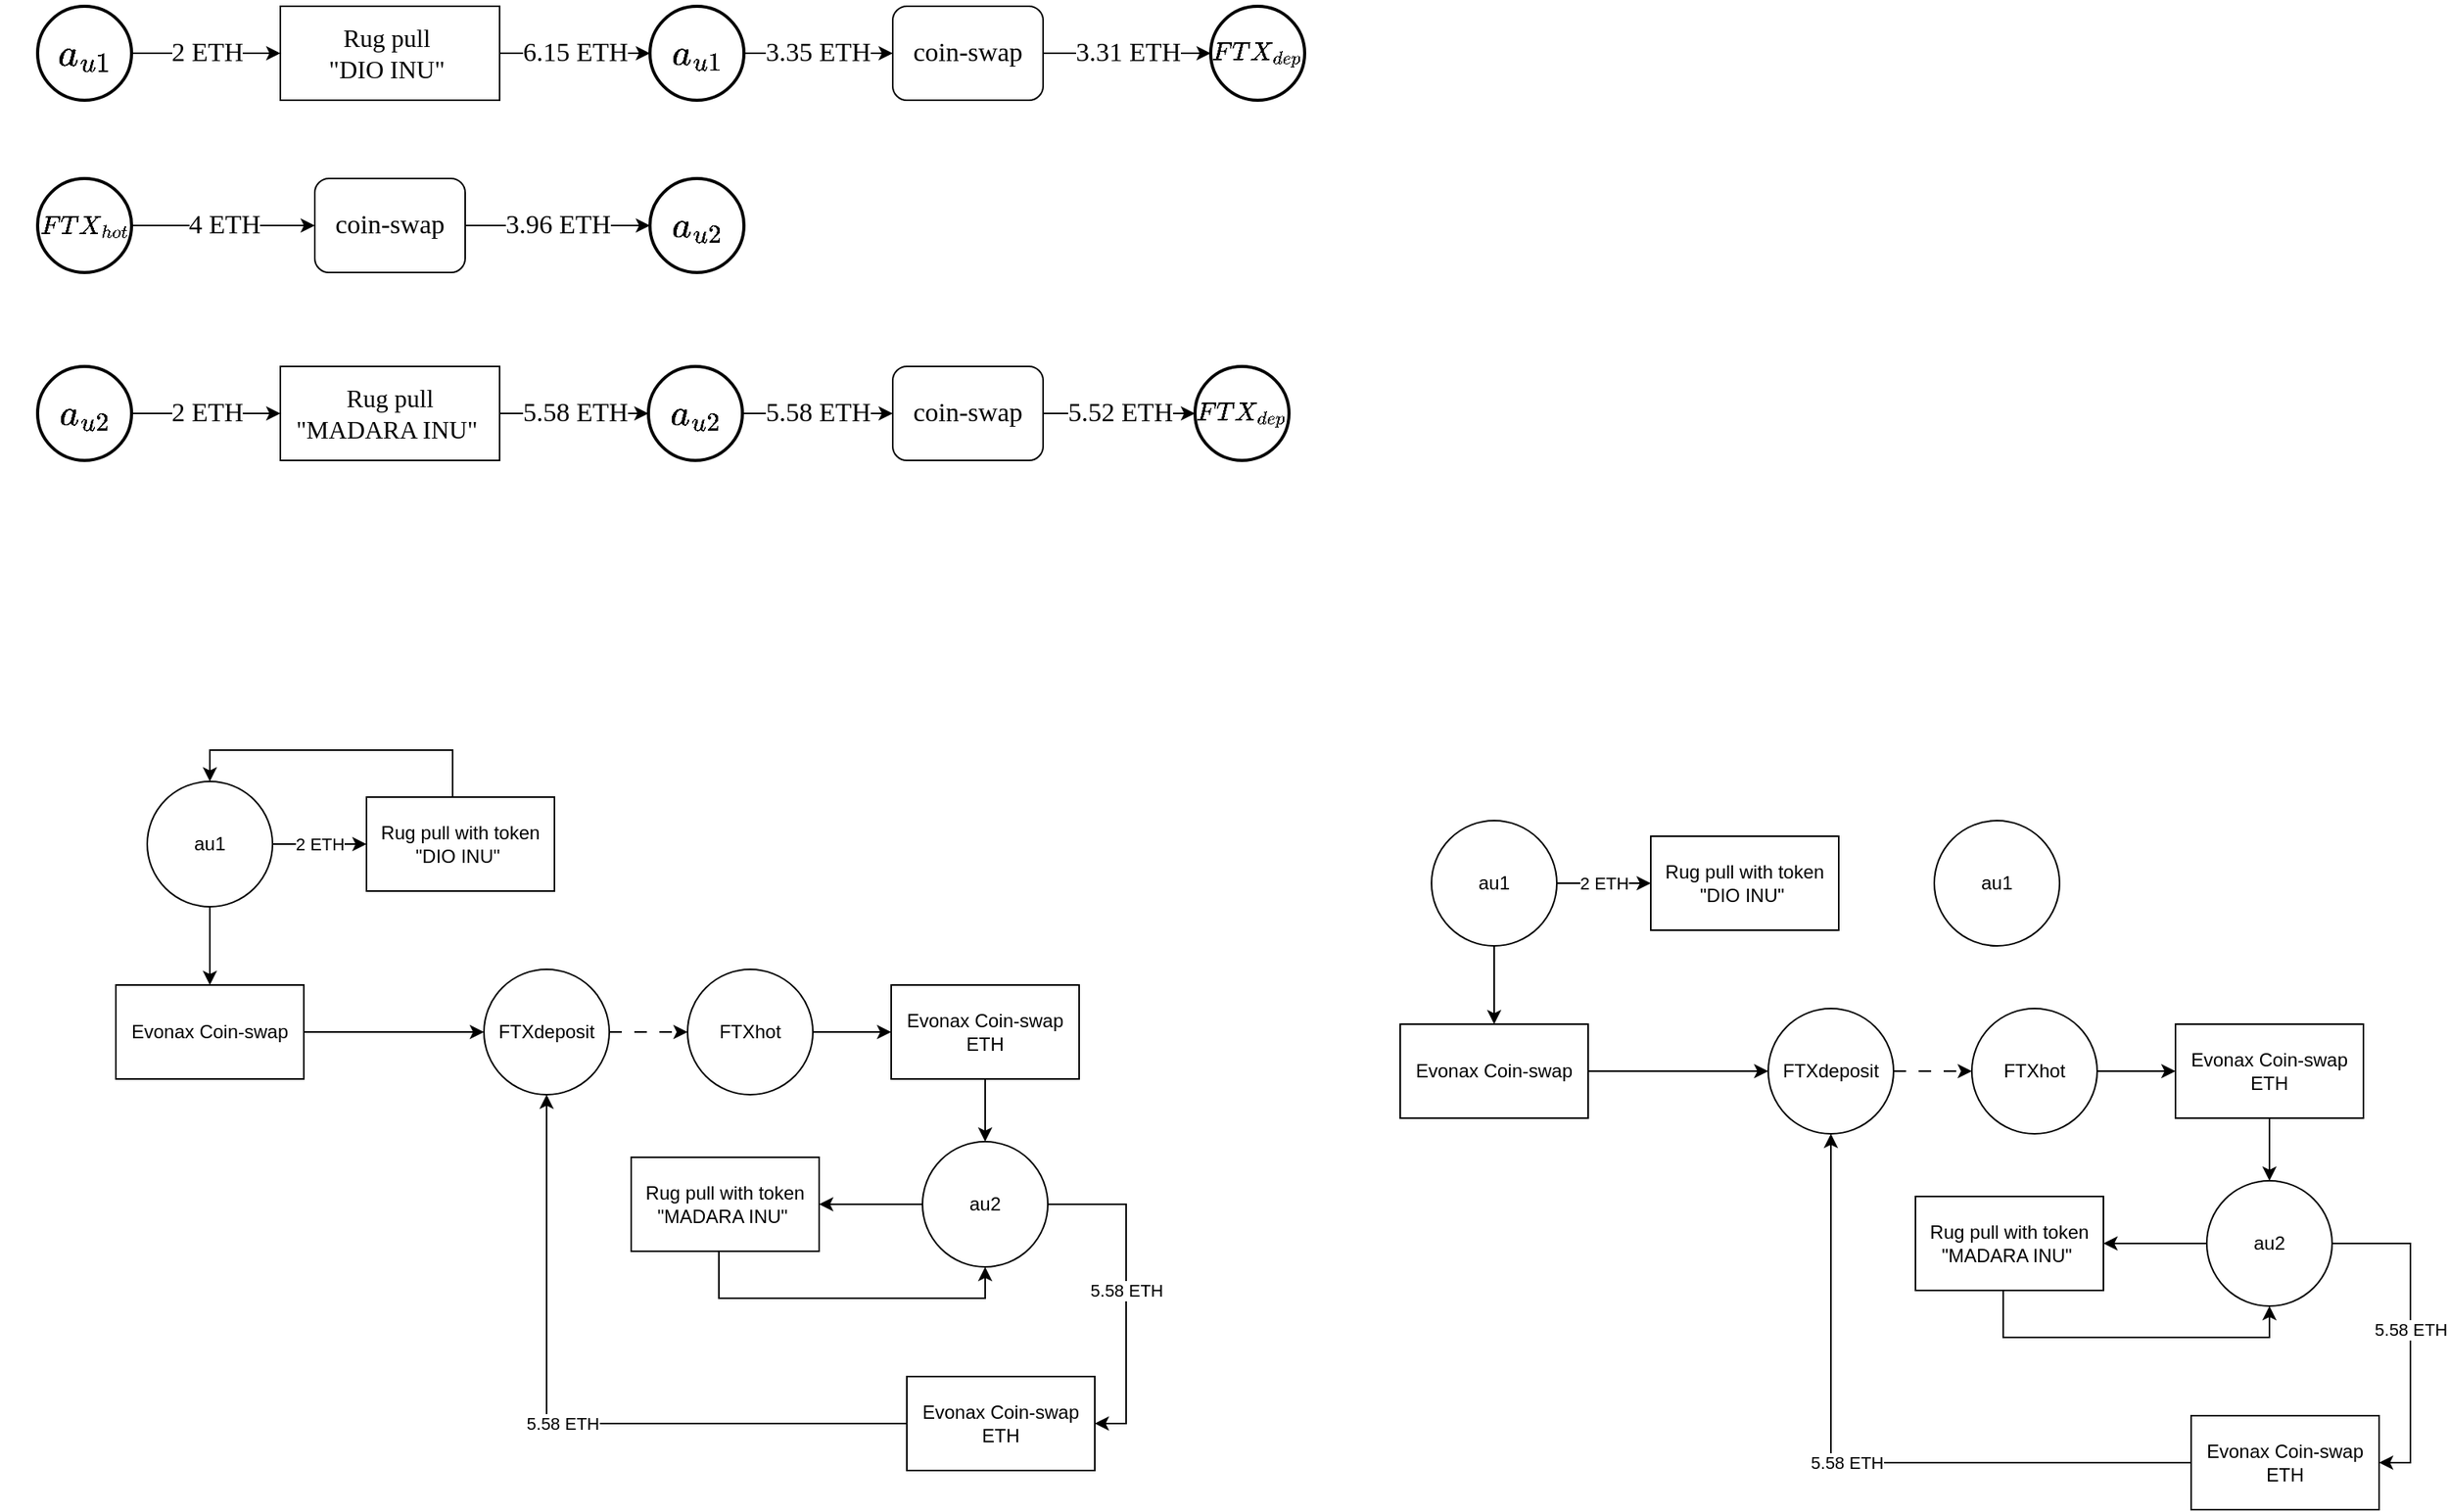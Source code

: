 <mxfile version="24.4.8" type="github">
  <diagram name="Seite-1" id="W82PlnvRWBCRj4MligmQ">
    <mxGraphModel dx="1071" dy="576" grid="1" gridSize="10" guides="1" tooltips="1" connect="1" arrows="1" fold="1" page="1" pageScale="1" pageWidth="827" pageHeight="1169" math="1" shadow="0">
      <root>
        <mxCell id="0" />
        <mxCell id="1" parent="0" />
        <mxCell id="ZjJuexm5JRDCjWlvDGG2-36" value="2 ETH" style="edgeStyle=orthogonalEdgeStyle;rounded=0;orthogonalLoop=1;jettySize=auto;html=1;entryX=0;entryY=0.5;entryDx=0;entryDy=0;exitX=1;exitY=0.5;exitDx=0;exitDy=0;fontSize=17;fontFamily=Computer Modern;fontSource=https%3A%2F%2Ffonts.googleapis.com%2Fcss%3Ffamily%3DComputer%2BModern;" parent="1" source="KJkhIbnz85qWbtbBBVFo-1" target="ZjJuexm5JRDCjWlvDGG2-37" edge="1">
          <mxGeometry relative="1" as="geometry">
            <mxPoint x="210" y="140" as="targetPoint" />
            <mxPoint x="110" y="140" as="sourcePoint" />
          </mxGeometry>
        </mxCell>
        <mxCell id="ZjJuexm5JRDCjWlvDGG2-53" value="6.15 ETH" style="edgeStyle=orthogonalEdgeStyle;rounded=0;orthogonalLoop=1;jettySize=auto;html=1;entryX=0;entryY=0.5;entryDx=0;entryDy=0;fontFamily=Computer Modern;fontSource=https%3A%2F%2Ffonts.googleapis.com%2Fcss%3Ffamily%3DComputer%2BModern;fontSize=17;" parent="1" source="ZjJuexm5JRDCjWlvDGG2-37" target="KJkhIbnz85qWbtbBBVFo-2" edge="1">
          <mxGeometry relative="1" as="geometry">
            <mxPoint x="375" y="140" as="targetPoint" />
          </mxGeometry>
        </mxCell>
        <mxCell id="ZjJuexm5JRDCjWlvDGG2-37" value="&lt;span style=&quot;font-size: 16px;&quot;&gt;Rug pull&amp;nbsp;&lt;/span&gt;&lt;div&gt;&lt;span style=&quot;font-size: 16px;&quot;&gt;&quot;DIO INU&quot;&amp;nbsp;&lt;/span&gt;&lt;/div&gt;" style="rounded=0;whiteSpace=wrap;html=1;fontFamily=Computer Modern;fontSize=16;fontStyle=0;fontSource=https%3A%2F%2Ffonts.googleapis.com%2Fcss%3Ffamily%3DComputer%2BModern;" parent="1" vertex="1">
          <mxGeometry x="195" y="110" width="140" height="60" as="geometry" />
        </mxCell>
        <mxCell id="ZjJuexm5JRDCjWlvDGG2-44" value="3.35 ETH" style="edgeStyle=orthogonalEdgeStyle;rounded=0;orthogonalLoop=1;jettySize=auto;html=1;entryX=0;entryY=0.5;entryDx=0;entryDy=0;exitX=1;exitY=0.5;exitDx=0;exitDy=0;fontFamily=Computer Modern;fontSource=https%3A%2F%2Ffonts.googleapis.com%2Fcss%3Ffamily%3DComputer%2BModern;fontSize=17;" parent="1" source="KJkhIbnz85qWbtbBBVFo-2" target="GaLtBS_WFOr5p7Ct3-l7-18" edge="1">
          <mxGeometry x="-0.009" relative="1" as="geometry">
            <mxPoint x="489" y="140" as="targetPoint" />
            <mxPoint as="offset" />
            <mxPoint x="455" y="140" as="sourcePoint" />
          </mxGeometry>
        </mxCell>
        <mxCell id="GaLtBS_WFOr5p7Ct3-l7-1" value="3.31 ETH" style="edgeStyle=orthogonalEdgeStyle;rounded=0;orthogonalLoop=1;jettySize=auto;html=1;entryX=0;entryY=0.5;entryDx=0;entryDy=0;fontFamily=Computer Modern;fontSource=https%3A%2F%2Ffonts.googleapis.com%2Fcss%3Ffamily%3DComputer%2BModern;fontSize=17;exitX=1;exitY=0.5;exitDx=0;exitDy=0;" parent="1" target="KJkhIbnz85qWbtbBBVFo-4" edge="1" source="GaLtBS_WFOr5p7Ct3-l7-18">
          <mxGeometry x="0.002" relative="1" as="geometry">
            <mxPoint x="625" y="141" as="sourcePoint" />
            <mxPoint as="offset" />
            <mxPoint x="705" y="140" as="targetPoint" />
          </mxGeometry>
        </mxCell>
        <mxCell id="ZjJuexm5JRDCjWlvDGG2-47" value="4 ETH" style="edgeStyle=orthogonalEdgeStyle;rounded=0;orthogonalLoop=1;jettySize=auto;html=1;exitX=1;exitY=0.5;exitDx=0;exitDy=0;entryX=0;entryY=0.5;entryDx=0;entryDy=0;fontFamily=Computer Modern;fontSource=https%3A%2F%2Ffonts.googleapis.com%2Fcss%3Ffamily%3DComputer%2BModern;fontSize=17;" parent="1" source="KJkhIbnz85qWbtbBBVFo-3" edge="1" target="KJkhIbnz85qWbtbBBVFo-10">
          <mxGeometry relative="1" as="geometry">
            <mxPoint x="187" y="250" as="targetPoint" />
            <mxPoint x="110" y="250" as="sourcePoint" />
          </mxGeometry>
        </mxCell>
        <mxCell id="ZjJuexm5JRDCjWlvDGG2-49" value="3.96 ETH" style="edgeStyle=orthogonalEdgeStyle;rounded=0;orthogonalLoop=1;jettySize=auto;html=1;entryX=0;entryY=0.5;entryDx=0;entryDy=0;exitX=1;exitY=0.5;exitDx=0;exitDy=0;fontFamily=Computer Modern;fontSource=https%3A%2F%2Ffonts.googleapis.com%2Fcss%3Ffamily%3DComputer%2BModern;fontSize=17;" parent="1" source="KJkhIbnz85qWbtbBBVFo-10" target="KJkhIbnz85qWbtbBBVFo-5" edge="1">
          <mxGeometry relative="1" as="geometry">
            <mxPoint x="315" y="250" as="sourcePoint" />
            <mxPoint x="375" y="250" as="targetPoint" />
          </mxGeometry>
        </mxCell>
        <mxCell id="ZjJuexm5JRDCjWlvDGG2-64" value="2 ETH" style="edgeStyle=orthogonalEdgeStyle;rounded=0;orthogonalLoop=1;jettySize=auto;html=1;entryX=0;entryY=0.5;entryDx=0;entryDy=0;" parent="1" source="ZjJuexm5JRDCjWlvDGG2-65" target="ZjJuexm5JRDCjWlvDGG2-67" edge="1">
          <mxGeometry relative="1" as="geometry">
            <mxPoint x="290" y="645" as="targetPoint" />
          </mxGeometry>
        </mxCell>
        <mxCell id="ZjJuexm5JRDCjWlvDGG2-88" value="" style="edgeStyle=orthogonalEdgeStyle;rounded=0;orthogonalLoop=1;jettySize=auto;html=1;" parent="1" source="ZjJuexm5JRDCjWlvDGG2-65" target="ZjJuexm5JRDCjWlvDGG2-71" edge="1">
          <mxGeometry relative="1" as="geometry" />
        </mxCell>
        <mxCell id="ZjJuexm5JRDCjWlvDGG2-65" value="au1" style="ellipse;whiteSpace=wrap;html=1;aspect=fixed;" parent="1" vertex="1">
          <mxGeometry x="110" y="605" width="80" height="80" as="geometry" />
        </mxCell>
        <mxCell id="ZjJuexm5JRDCjWlvDGG2-87" style="edgeStyle=orthogonalEdgeStyle;rounded=0;orthogonalLoop=1;jettySize=auto;html=1;entryX=0.5;entryY=0;entryDx=0;entryDy=0;" parent="1" source="ZjJuexm5JRDCjWlvDGG2-67" target="ZjJuexm5JRDCjWlvDGG2-65" edge="1">
          <mxGeometry relative="1" as="geometry">
            <Array as="points">
              <mxPoint x="305" y="585" />
              <mxPoint x="150" y="585" />
            </Array>
          </mxGeometry>
        </mxCell>
        <mxCell id="ZjJuexm5JRDCjWlvDGG2-67" value="Rug pull with token &quot;DIO INU&quot;&amp;nbsp;" style="rounded=0;whiteSpace=wrap;html=1;" parent="1" vertex="1">
          <mxGeometry x="250" y="615" width="120" height="60" as="geometry" />
        </mxCell>
        <mxCell id="ZjJuexm5JRDCjWlvDGG2-89" style="edgeStyle=orthogonalEdgeStyle;rounded=0;orthogonalLoop=1;jettySize=auto;html=1;entryX=0;entryY=0.5;entryDx=0;entryDy=0;" parent="1" source="ZjJuexm5JRDCjWlvDGG2-71" target="ZjJuexm5JRDCjWlvDGG2-72" edge="1">
          <mxGeometry relative="1" as="geometry" />
        </mxCell>
        <mxCell id="ZjJuexm5JRDCjWlvDGG2-71" value="Evonax Coin-swap" style="rounded=0;whiteSpace=wrap;html=1;" parent="1" vertex="1">
          <mxGeometry x="90" y="735" width="120" height="60" as="geometry" />
        </mxCell>
        <mxCell id="ZjJuexm5JRDCjWlvDGG2-95" style="edgeStyle=orthogonalEdgeStyle;rounded=0;orthogonalLoop=1;jettySize=auto;html=1;entryX=0;entryY=0.5;entryDx=0;entryDy=0;dashed=1;dashPattern=8 8;" parent="1" source="ZjJuexm5JRDCjWlvDGG2-72" target="ZjJuexm5JRDCjWlvDGG2-74" edge="1">
          <mxGeometry relative="1" as="geometry" />
        </mxCell>
        <mxCell id="ZjJuexm5JRDCjWlvDGG2-72" value="FTXdeposit" style="ellipse;whiteSpace=wrap;html=1;aspect=fixed;" parent="1" vertex="1">
          <mxGeometry x="325" y="725" width="80" height="80" as="geometry" />
        </mxCell>
        <mxCell id="ZjJuexm5JRDCjWlvDGG2-73" style="edgeStyle=orthogonalEdgeStyle;rounded=0;orthogonalLoop=1;jettySize=auto;html=1;exitX=1;exitY=0.5;exitDx=0;exitDy=0;entryX=0;entryY=0.5;entryDx=0;entryDy=0;" parent="1" source="ZjJuexm5JRDCjWlvDGG2-74" target="ZjJuexm5JRDCjWlvDGG2-76" edge="1">
          <mxGeometry relative="1" as="geometry" />
        </mxCell>
        <mxCell id="ZjJuexm5JRDCjWlvDGG2-74" value="FTXhot" style="ellipse;whiteSpace=wrap;html=1;aspect=fixed;" parent="1" vertex="1">
          <mxGeometry x="455" y="725" width="80" height="80" as="geometry" />
        </mxCell>
        <mxCell id="ZjJuexm5JRDCjWlvDGG2-90" style="edgeStyle=orthogonalEdgeStyle;rounded=0;orthogonalLoop=1;jettySize=auto;html=1;entryX=0.5;entryY=0;entryDx=0;entryDy=0;" parent="1" source="ZjJuexm5JRDCjWlvDGG2-76" target="ZjJuexm5JRDCjWlvDGG2-78" edge="1">
          <mxGeometry relative="1" as="geometry" />
        </mxCell>
        <mxCell id="ZjJuexm5JRDCjWlvDGG2-76" value="Evonax Coin-swap&lt;div&gt;ETH&lt;/div&gt;" style="rounded=0;whiteSpace=wrap;html=1;" parent="1" vertex="1">
          <mxGeometry x="585" y="735" width="120" height="60" as="geometry" />
        </mxCell>
        <mxCell id="ZjJuexm5JRDCjWlvDGG2-91" style="edgeStyle=orthogonalEdgeStyle;rounded=0;orthogonalLoop=1;jettySize=auto;html=1;" parent="1" source="ZjJuexm5JRDCjWlvDGG2-78" target="ZjJuexm5JRDCjWlvDGG2-82" edge="1">
          <mxGeometry relative="1" as="geometry" />
        </mxCell>
        <mxCell id="ZjJuexm5JRDCjWlvDGG2-93" value="&lt;span style=&quot;color: rgb(0, 0, 0); font-family: Helvetica; font-size: 11px; font-style: normal; font-variant-ligatures: normal; font-variant-caps: normal; font-weight: 400; letter-spacing: normal; orphans: 2; text-align: center; text-indent: 0px; text-transform: none; widows: 2; word-spacing: 0px; -webkit-text-stroke-width: 0px; white-space: nowrap; background-color: rgb(255, 255, 255); text-decoration-thickness: initial; text-decoration-style: initial; text-decoration-color: initial; display: inline !important; float: none;&quot;&gt;5.58 ETH&lt;/span&gt;" style="edgeStyle=orthogonalEdgeStyle;rounded=0;orthogonalLoop=1;jettySize=auto;html=1;entryX=1;entryY=0.5;entryDx=0;entryDy=0;exitX=1;exitY=0.5;exitDx=0;exitDy=0;" parent="1" source="ZjJuexm5JRDCjWlvDGG2-78" target="ZjJuexm5JRDCjWlvDGG2-85" edge="1">
          <mxGeometry relative="1" as="geometry">
            <mxPoint x="755" y="1035.0" as="targetPoint" />
          </mxGeometry>
        </mxCell>
        <mxCell id="ZjJuexm5JRDCjWlvDGG2-78" value="au2" style="ellipse;whiteSpace=wrap;html=1;aspect=fixed;" parent="1" vertex="1">
          <mxGeometry x="605" y="835" width="80" height="80" as="geometry" />
        </mxCell>
        <mxCell id="ZjJuexm5JRDCjWlvDGG2-92" style="edgeStyle=orthogonalEdgeStyle;rounded=0;orthogonalLoop=1;jettySize=auto;html=1;entryX=0.5;entryY=1;entryDx=0;entryDy=0;" parent="1" source="ZjJuexm5JRDCjWlvDGG2-82" target="ZjJuexm5JRDCjWlvDGG2-78" edge="1">
          <mxGeometry relative="1" as="geometry">
            <mxPoint x="479.0" y="975.0" as="targetPoint" />
            <Array as="points">
              <mxPoint x="475" y="935" />
              <mxPoint x="645" y="935" />
            </Array>
          </mxGeometry>
        </mxCell>
        <mxCell id="ZjJuexm5JRDCjWlvDGG2-82" value="Rug pull with token &quot;MADARA INU&quot;&amp;nbsp;" style="rounded=0;whiteSpace=wrap;html=1;" parent="1" vertex="1">
          <mxGeometry x="419" y="845" width="120" height="60" as="geometry" />
        </mxCell>
        <mxCell id="ZjJuexm5JRDCjWlvDGG2-94" value="&lt;span style=&quot;color: rgb(0, 0, 0); font-family: Helvetica; font-size: 11px; font-style: normal; font-variant-ligatures: normal; font-variant-caps: normal; font-weight: 400; letter-spacing: normal; orphans: 2; text-align: center; text-indent: 0px; text-transform: none; widows: 2; word-spacing: 0px; -webkit-text-stroke-width: 0px; white-space: nowrap; background-color: rgb(255, 255, 255); text-decoration-thickness: initial; text-decoration-style: initial; text-decoration-color: initial; display: inline !important; float: none;&quot;&gt;5.58 ETH&lt;/span&gt;" style="edgeStyle=orthogonalEdgeStyle;rounded=0;orthogonalLoop=1;jettySize=auto;html=1;entryX=0.5;entryY=1;entryDx=0;entryDy=0;" parent="1" source="ZjJuexm5JRDCjWlvDGG2-85" target="ZjJuexm5JRDCjWlvDGG2-72" edge="1">
          <mxGeometry relative="1" as="geometry" />
        </mxCell>
        <mxCell id="ZjJuexm5JRDCjWlvDGG2-85" value="Evonax Coin-swap&lt;div&gt;ETH&lt;/div&gt;" style="rounded=0;whiteSpace=wrap;html=1;" parent="1" vertex="1">
          <mxGeometry x="595" y="985" width="120" height="60" as="geometry" />
        </mxCell>
        <mxCell id="o3WEUzkVEZmSLn_VWQB0-1" value="2 ETH" style="edgeStyle=orthogonalEdgeStyle;rounded=0;orthogonalLoop=1;jettySize=auto;html=1;entryX=0;entryY=0.5;entryDx=0;entryDy=0;" parent="1" source="o3WEUzkVEZmSLn_VWQB0-3" target="o3WEUzkVEZmSLn_VWQB0-5" edge="1">
          <mxGeometry relative="1" as="geometry">
            <mxPoint x="1110" y="670" as="targetPoint" />
          </mxGeometry>
        </mxCell>
        <mxCell id="o3WEUzkVEZmSLn_VWQB0-2" value="" style="edgeStyle=orthogonalEdgeStyle;rounded=0;orthogonalLoop=1;jettySize=auto;html=1;" parent="1" source="o3WEUzkVEZmSLn_VWQB0-3" target="o3WEUzkVEZmSLn_VWQB0-7" edge="1">
          <mxGeometry relative="1" as="geometry" />
        </mxCell>
        <mxCell id="o3WEUzkVEZmSLn_VWQB0-3" value="au1" style="ellipse;whiteSpace=wrap;html=1;aspect=fixed;" parent="1" vertex="1">
          <mxGeometry x="930" y="630" width="80" height="80" as="geometry" />
        </mxCell>
        <mxCell id="o3WEUzkVEZmSLn_VWQB0-5" value="Rug pull with token &quot;DIO INU&quot;&amp;nbsp;" style="rounded=0;whiteSpace=wrap;html=1;" parent="1" vertex="1">
          <mxGeometry x="1070" y="640" width="120" height="60" as="geometry" />
        </mxCell>
        <mxCell id="o3WEUzkVEZmSLn_VWQB0-6" style="edgeStyle=orthogonalEdgeStyle;rounded=0;orthogonalLoop=1;jettySize=auto;html=1;entryX=0;entryY=0.5;entryDx=0;entryDy=0;" parent="1" source="o3WEUzkVEZmSLn_VWQB0-7" target="o3WEUzkVEZmSLn_VWQB0-9" edge="1">
          <mxGeometry relative="1" as="geometry" />
        </mxCell>
        <mxCell id="o3WEUzkVEZmSLn_VWQB0-7" value="Evonax Coin-swap" style="rounded=0;whiteSpace=wrap;html=1;" parent="1" vertex="1">
          <mxGeometry x="910" y="760" width="120" height="60" as="geometry" />
        </mxCell>
        <mxCell id="o3WEUzkVEZmSLn_VWQB0-8" style="edgeStyle=orthogonalEdgeStyle;rounded=0;orthogonalLoop=1;jettySize=auto;html=1;entryX=0;entryY=0.5;entryDx=0;entryDy=0;dashed=1;dashPattern=8 8;" parent="1" source="o3WEUzkVEZmSLn_VWQB0-9" target="o3WEUzkVEZmSLn_VWQB0-11" edge="1">
          <mxGeometry relative="1" as="geometry" />
        </mxCell>
        <mxCell id="o3WEUzkVEZmSLn_VWQB0-9" value="FTXdeposit" style="ellipse;whiteSpace=wrap;html=1;aspect=fixed;" parent="1" vertex="1">
          <mxGeometry x="1145" y="750" width="80" height="80" as="geometry" />
        </mxCell>
        <mxCell id="o3WEUzkVEZmSLn_VWQB0-10" style="edgeStyle=orthogonalEdgeStyle;rounded=0;orthogonalLoop=1;jettySize=auto;html=1;exitX=1;exitY=0.5;exitDx=0;exitDy=0;entryX=0;entryY=0.5;entryDx=0;entryDy=0;" parent="1" source="o3WEUzkVEZmSLn_VWQB0-11" target="o3WEUzkVEZmSLn_VWQB0-13" edge="1">
          <mxGeometry relative="1" as="geometry" />
        </mxCell>
        <mxCell id="o3WEUzkVEZmSLn_VWQB0-11" value="FTXhot" style="ellipse;whiteSpace=wrap;html=1;aspect=fixed;" parent="1" vertex="1">
          <mxGeometry x="1275" y="750" width="80" height="80" as="geometry" />
        </mxCell>
        <mxCell id="o3WEUzkVEZmSLn_VWQB0-12" style="edgeStyle=orthogonalEdgeStyle;rounded=0;orthogonalLoop=1;jettySize=auto;html=1;entryX=0.5;entryY=0;entryDx=0;entryDy=0;" parent="1" source="o3WEUzkVEZmSLn_VWQB0-13" target="o3WEUzkVEZmSLn_VWQB0-16" edge="1">
          <mxGeometry relative="1" as="geometry" />
        </mxCell>
        <mxCell id="o3WEUzkVEZmSLn_VWQB0-13" value="Evonax Coin-swap&lt;div&gt;ETH&lt;/div&gt;" style="rounded=0;whiteSpace=wrap;html=1;" parent="1" vertex="1">
          <mxGeometry x="1405" y="760" width="120" height="60" as="geometry" />
        </mxCell>
        <mxCell id="o3WEUzkVEZmSLn_VWQB0-14" style="edgeStyle=orthogonalEdgeStyle;rounded=0;orthogonalLoop=1;jettySize=auto;html=1;" parent="1" source="o3WEUzkVEZmSLn_VWQB0-16" target="o3WEUzkVEZmSLn_VWQB0-18" edge="1">
          <mxGeometry relative="1" as="geometry" />
        </mxCell>
        <mxCell id="o3WEUzkVEZmSLn_VWQB0-15" value="&lt;span style=&quot;color: rgb(0, 0, 0); font-family: Helvetica; font-size: 11px; font-style: normal; font-variant-ligatures: normal; font-variant-caps: normal; font-weight: 400; letter-spacing: normal; orphans: 2; text-align: center; text-indent: 0px; text-transform: none; widows: 2; word-spacing: 0px; -webkit-text-stroke-width: 0px; white-space: nowrap; background-color: rgb(255, 255, 255); text-decoration-thickness: initial; text-decoration-style: initial; text-decoration-color: initial; display: inline !important; float: none;&quot;&gt;5.58 ETH&lt;/span&gt;" style="edgeStyle=orthogonalEdgeStyle;rounded=0;orthogonalLoop=1;jettySize=auto;html=1;entryX=1;entryY=0.5;entryDx=0;entryDy=0;exitX=1;exitY=0.5;exitDx=0;exitDy=0;" parent="1" source="o3WEUzkVEZmSLn_VWQB0-16" target="o3WEUzkVEZmSLn_VWQB0-20" edge="1">
          <mxGeometry relative="1" as="geometry">
            <mxPoint x="1575" y="1060.0" as="targetPoint" />
          </mxGeometry>
        </mxCell>
        <mxCell id="o3WEUzkVEZmSLn_VWQB0-16" value="au2" style="ellipse;whiteSpace=wrap;html=1;aspect=fixed;" parent="1" vertex="1">
          <mxGeometry x="1425" y="860" width="80" height="80" as="geometry" />
        </mxCell>
        <mxCell id="o3WEUzkVEZmSLn_VWQB0-17" style="edgeStyle=orthogonalEdgeStyle;rounded=0;orthogonalLoop=1;jettySize=auto;html=1;entryX=0.5;entryY=1;entryDx=0;entryDy=0;" parent="1" source="o3WEUzkVEZmSLn_VWQB0-18" target="o3WEUzkVEZmSLn_VWQB0-16" edge="1">
          <mxGeometry relative="1" as="geometry">
            <mxPoint x="1299.0" y="1000.0" as="targetPoint" />
            <Array as="points">
              <mxPoint x="1295" y="960" />
              <mxPoint x="1465" y="960" />
            </Array>
          </mxGeometry>
        </mxCell>
        <mxCell id="o3WEUzkVEZmSLn_VWQB0-18" value="Rug pull with token &quot;MADARA INU&quot;&amp;nbsp;" style="rounded=0;whiteSpace=wrap;html=1;" parent="1" vertex="1">
          <mxGeometry x="1239" y="870" width="120" height="60" as="geometry" />
        </mxCell>
        <mxCell id="o3WEUzkVEZmSLn_VWQB0-19" value="&lt;span style=&quot;color: rgb(0, 0, 0); font-family: Helvetica; font-size: 11px; font-style: normal; font-variant-ligatures: normal; font-variant-caps: normal; font-weight: 400; letter-spacing: normal; orphans: 2; text-align: center; text-indent: 0px; text-transform: none; widows: 2; word-spacing: 0px; -webkit-text-stroke-width: 0px; white-space: nowrap; background-color: rgb(255, 255, 255); text-decoration-thickness: initial; text-decoration-style: initial; text-decoration-color: initial; display: inline !important; float: none;&quot;&gt;5.58 ETH&lt;/span&gt;" style="edgeStyle=orthogonalEdgeStyle;rounded=0;orthogonalLoop=1;jettySize=auto;html=1;entryX=0.5;entryY=1;entryDx=0;entryDy=0;" parent="1" source="o3WEUzkVEZmSLn_VWQB0-20" target="o3WEUzkVEZmSLn_VWQB0-9" edge="1">
          <mxGeometry relative="1" as="geometry" />
        </mxCell>
        <mxCell id="o3WEUzkVEZmSLn_VWQB0-20" value="Evonax Coin-swap&lt;div&gt;ETH&lt;/div&gt;" style="rounded=0;whiteSpace=wrap;html=1;" parent="1" vertex="1">
          <mxGeometry x="1415" y="1010" width="120" height="60" as="geometry" />
        </mxCell>
        <mxCell id="o3WEUzkVEZmSLn_VWQB0-21" value="au1" style="ellipse;whiteSpace=wrap;html=1;aspect=fixed;" parent="1" vertex="1">
          <mxGeometry x="1251" y="630" width="80" height="80" as="geometry" />
        </mxCell>
        <mxCell id="GaLtBS_WFOr5p7Ct3-l7-9" value="2 ETH" style="edgeStyle=orthogonalEdgeStyle;rounded=0;orthogonalLoop=1;jettySize=auto;html=1;entryX=0;entryY=0.5;entryDx=0;entryDy=0;exitX=1;exitY=0.5;exitDx=0;exitDy=0;fontFamily=Computer Modern;fontSource=https%3A%2F%2Ffonts.googleapis.com%2Fcss%3Ffamily%3DComputer%2BModern;fontSize=17;" parent="1" source="KJkhIbnz85qWbtbBBVFo-6" target="GaLtBS_WFOr5p7Ct3-l7-13" edge="1">
          <mxGeometry relative="1" as="geometry">
            <mxPoint x="110" y="370" as="sourcePoint" />
          </mxGeometry>
        </mxCell>
        <mxCell id="GaLtBS_WFOr5p7Ct3-l7-11" value="5.58 ETH" style="edgeStyle=orthogonalEdgeStyle;rounded=0;orthogonalLoop=1;jettySize=auto;html=1;entryX=0;entryY=0.5;entryDx=0;entryDy=0;exitX=1;exitY=0.5;exitDx=0;exitDy=0;fontFamily=Computer Modern;fontSource=https%3A%2F%2Ffonts.googleapis.com%2Fcss%3Ffamily%3DComputer%2BModern;fontSize=17;" parent="1" source="KJkhIbnz85qWbtbBBVFo-7" edge="1" target="KJkhIbnz85qWbtbBBVFo-9">
          <mxGeometry relative="1" as="geometry">
            <mxPoint x="455" y="370" as="sourcePoint" />
            <mxPoint x="529" y="370" as="targetPoint" />
          </mxGeometry>
        </mxCell>
        <mxCell id="GaLtBS_WFOr5p7Ct3-l7-12" value="5.58 ETH" style="edgeStyle=orthogonalEdgeStyle;rounded=0;orthogonalLoop=1;jettySize=auto;html=1;entryX=0;entryY=0.5;entryDx=0;entryDy=0;fontFamily=Computer Modern;fontSource=https%3A%2F%2Ffonts.googleapis.com%2Fcss%3Ffamily%3DComputer%2BModern;fontSize=17;" parent="1" source="GaLtBS_WFOr5p7Ct3-l7-13" target="KJkhIbnz85qWbtbBBVFo-7" edge="1">
          <mxGeometry relative="1" as="geometry">
            <mxPoint x="375" y="370" as="targetPoint" />
          </mxGeometry>
        </mxCell>
        <mxCell id="GaLtBS_WFOr5p7Ct3-l7-13" value="Rug pull&lt;div&gt;&quot;MADARA INU&quot;&amp;nbsp;&lt;/div&gt;" style="rounded=0;whiteSpace=wrap;html=1;fontFamily=Computer Modern;fontSource=https%3A%2F%2Ffonts.googleapis.com%2Fcss%3Ffamily%3DComputer%2BModern;fontSize=16;" parent="1" vertex="1">
          <mxGeometry x="195" y="340" width="140" height="60" as="geometry" />
        </mxCell>
        <mxCell id="GaLtBS_WFOr5p7Ct3-l7-16" value="5.52 ETH" style="edgeStyle=orthogonalEdgeStyle;rounded=0;orthogonalLoop=1;jettySize=auto;html=1;entryX=0;entryY=0.5;entryDx=0;entryDy=0;fontFamily=Computer Modern;fontSource=https%3A%2F%2Ffonts.googleapis.com%2Fcss%3Ffamily%3DComputer%2BModern;fontSize=17;exitX=1;exitY=0.5;exitDx=0;exitDy=0;" parent="1" edge="1" target="KJkhIbnz85qWbtbBBVFo-8" source="KJkhIbnz85qWbtbBBVFo-9">
          <mxGeometry relative="1" as="geometry">
            <mxPoint x="705" y="370" as="targetPoint" />
            <mxPoint x="625" y="370" as="sourcePoint" />
          </mxGeometry>
        </mxCell>
        <mxCell id="GaLtBS_WFOr5p7Ct3-l7-18" value="&lt;div&gt;coin-swap&lt;/div&gt;" style="rounded=1;whiteSpace=wrap;html=1;fontFamily=Computer Modern;fontSource=https%3A%2F%2Ffonts.googleapis.com%2Fcss%3Ffamily%3DComputer%2BModern;fontSize=17;" parent="1" vertex="1">
          <mxGeometry x="586" y="110" width="96" height="60" as="geometry" />
        </mxCell>
        <mxCell id="KJkhIbnz85qWbtbBBVFo-1" value="&lt;p style=&quot;font-size: 21px;&quot;&gt;$$a_{u1}$$&lt;/p&gt;" style="ellipse;whiteSpace=wrap;html=1;aspect=fixed;strokeWidth=2;fontSize=21;" parent="1" vertex="1">
          <mxGeometry x="40" y="110" width="60" height="60" as="geometry" />
        </mxCell>
        <mxCell id="KJkhIbnz85qWbtbBBVFo-2" value="&lt;p style=&quot;font-size: 20px;&quot;&gt;$$a_{u1}$$&lt;/p&gt;" style="ellipse;whiteSpace=wrap;html=1;aspect=fixed;strokeWidth=2;fontSize=20;" parent="1" vertex="1">
          <mxGeometry x="431" y="110" width="60" height="60" as="geometry" />
        </mxCell>
        <mxCell id="KJkhIbnz85qWbtbBBVFo-3" value="&lt;p style=&quot;font-size: 14px;&quot;&gt;&lt;font style=&quot;font-size: 14px;&quot;&gt;$$FTX_{hot}$$&lt;/font&gt;&lt;/p&gt;" style="ellipse;whiteSpace=wrap;html=1;aspect=fixed;strokeWidth=2;fontSize=14;" parent="1" vertex="1">
          <mxGeometry x="40" y="220" width="60" height="60" as="geometry" />
        </mxCell>
        <mxCell id="KJkhIbnz85qWbtbBBVFo-4" value="&lt;p style=&quot;font-size: 14px;&quot;&gt;&lt;font style=&quot;font-size: 14px;&quot;&gt;$$FTX_{dep}$$&lt;/font&gt;&lt;/p&gt;" style="ellipse;whiteSpace=wrap;html=1;aspect=fixed;strokeWidth=2;fontSize=14;" parent="1" vertex="1">
          <mxGeometry x="789" y="110" width="60" height="60" as="geometry" />
        </mxCell>
        <mxCell id="KJkhIbnz85qWbtbBBVFo-5" value="&lt;p style=&quot;font-size: 20px;&quot;&gt;$$a_{u2}$$&lt;/p&gt;" style="ellipse;whiteSpace=wrap;html=1;aspect=fixed;strokeWidth=2;fontSize=20;" parent="1" vertex="1">
          <mxGeometry x="431" y="220" width="60" height="60" as="geometry" />
        </mxCell>
        <mxCell id="KJkhIbnz85qWbtbBBVFo-6" value="&lt;p style=&quot;font-size: 20px;&quot;&gt;$$a_{u2}$$&lt;/p&gt;" style="ellipse;whiteSpace=wrap;html=1;aspect=fixed;strokeWidth=2;fontSize=20;" parent="1" vertex="1">
          <mxGeometry x="40" y="340" width="60" height="60" as="geometry" />
        </mxCell>
        <mxCell id="KJkhIbnz85qWbtbBBVFo-7" value="&lt;p style=&quot;font-size: 20px;&quot;&gt;$$a_{u2}$$&lt;/p&gt;" style="ellipse;whiteSpace=wrap;html=1;aspect=fixed;strokeWidth=2;fontSize=20;" parent="1" vertex="1">
          <mxGeometry x="430" y="340" width="60" height="60" as="geometry" />
        </mxCell>
        <mxCell id="KJkhIbnz85qWbtbBBVFo-8" value="&lt;p style=&quot;font-size: 14px;&quot;&gt;&lt;font style=&quot;font-size: 14px;&quot;&gt;$$FTX_{dep}$$&lt;/font&gt;&lt;/p&gt;" style="ellipse;whiteSpace=wrap;html=1;aspect=fixed;strokeWidth=2;fontSize=14;" parent="1" vertex="1">
          <mxGeometry x="779" y="340" width="60" height="60" as="geometry" />
        </mxCell>
        <mxCell id="KJkhIbnz85qWbtbBBVFo-9" value="&lt;div&gt;coin-swap&lt;/div&gt;" style="rounded=1;whiteSpace=wrap;html=1;fontFamily=Computer Modern;fontSource=https%3A%2F%2Ffonts.googleapis.com%2Fcss%3Ffamily%3DComputer%2BModern;fontSize=17;" parent="1" vertex="1">
          <mxGeometry x="586" y="340" width="96" height="60" as="geometry" />
        </mxCell>
        <mxCell id="KJkhIbnz85qWbtbBBVFo-10" value="&lt;div&gt;coin-swap&lt;/div&gt;" style="rounded=1;whiteSpace=wrap;html=1;fontFamily=Computer Modern;fontSource=https%3A%2F%2Ffonts.googleapis.com%2Fcss%3Ffamily%3DComputer%2BModern;fontSize=17;" parent="1" vertex="1">
          <mxGeometry x="217" y="220" width="96" height="60" as="geometry" />
        </mxCell>
      </root>
    </mxGraphModel>
  </diagram>
</mxfile>
